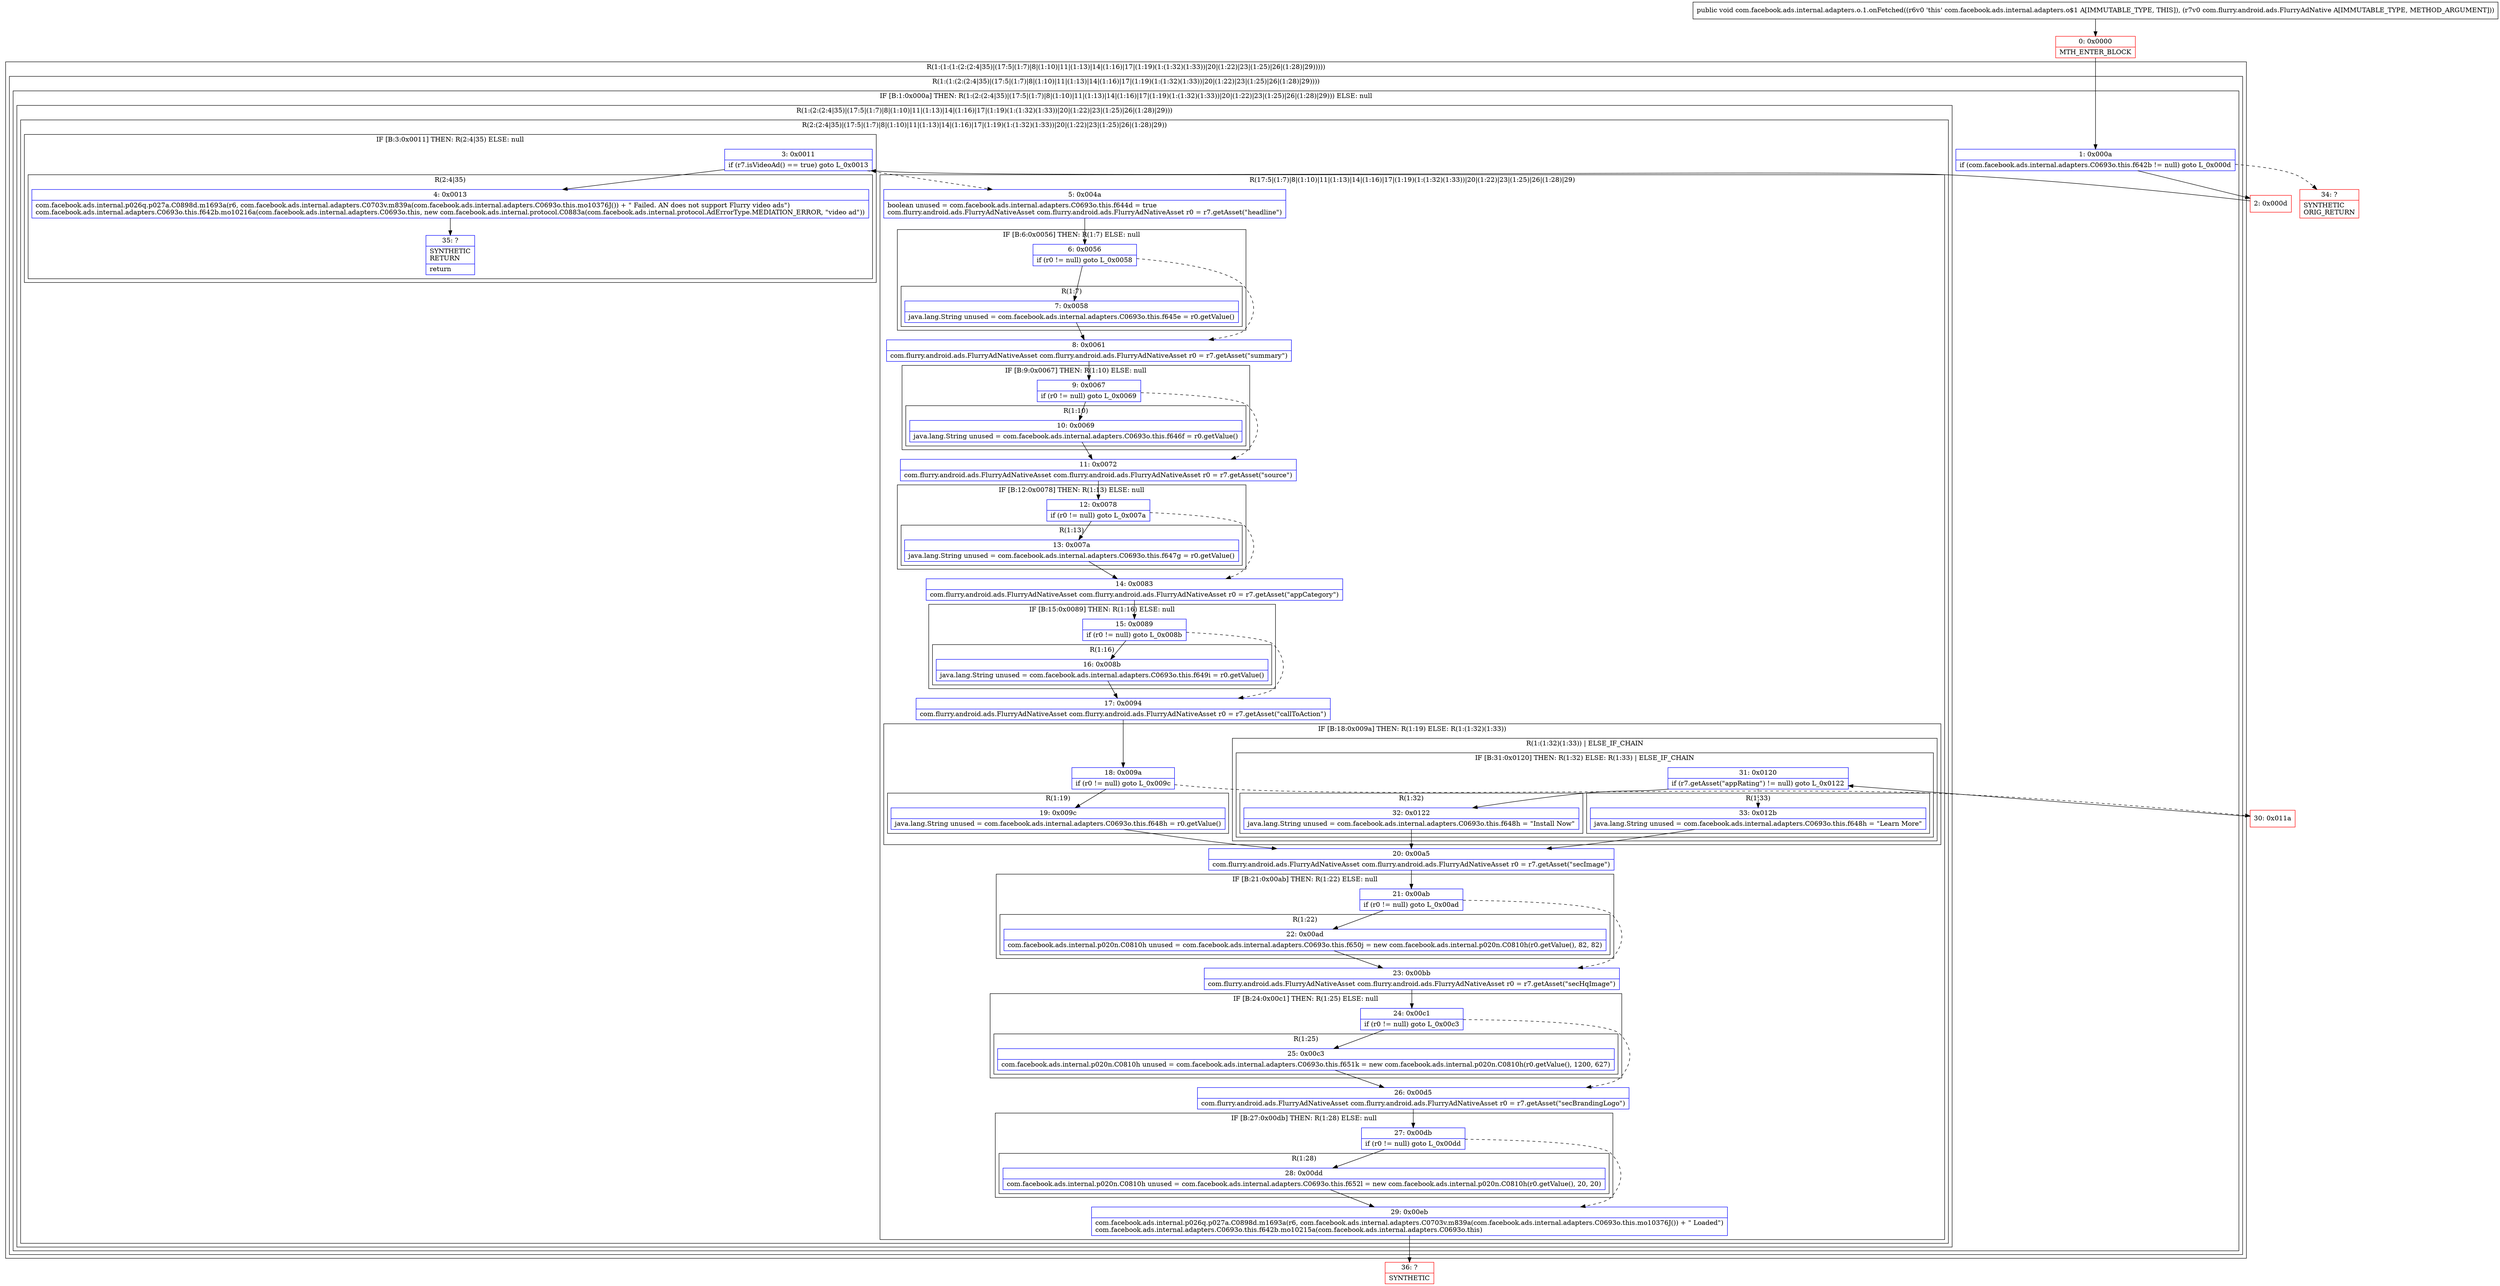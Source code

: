 digraph "CFG forcom.facebook.ads.internal.adapters.o.1.onFetched(Lcom\/flurry\/android\/ads\/FlurryAdNative;)V" {
subgraph cluster_Region_2091976503 {
label = "R(1:(1:(1:(2:(2:4|35)|(17:5|(1:7)|8|(1:10)|11|(1:13)|14|(1:16)|17|(1:19)(1:(1:32)(1:33))|20|(1:22)|23|(1:25)|26|(1:28)|29)))))";
node [shape=record,color=blue];
subgraph cluster_Region_1767389062 {
label = "R(1:(1:(2:(2:4|35)|(17:5|(1:7)|8|(1:10)|11|(1:13)|14|(1:16)|17|(1:19)(1:(1:32)(1:33))|20|(1:22)|23|(1:25)|26|(1:28)|29))))";
node [shape=record,color=blue];
subgraph cluster_IfRegion_1766742977 {
label = "IF [B:1:0x000a] THEN: R(1:(2:(2:4|35)|(17:5|(1:7)|8|(1:10)|11|(1:13)|14|(1:16)|17|(1:19)(1:(1:32)(1:33))|20|(1:22)|23|(1:25)|26|(1:28)|29))) ELSE: null";
node [shape=record,color=blue];
Node_1 [shape=record,label="{1\:\ 0x000a|if (com.facebook.ads.internal.adapters.C0693o.this.f642b != null) goto L_0x000d\l}"];
subgraph cluster_Region_657049519 {
label = "R(1:(2:(2:4|35)|(17:5|(1:7)|8|(1:10)|11|(1:13)|14|(1:16)|17|(1:19)(1:(1:32)(1:33))|20|(1:22)|23|(1:25)|26|(1:28)|29)))";
node [shape=record,color=blue];
subgraph cluster_Region_1398142146 {
label = "R(2:(2:4|35)|(17:5|(1:7)|8|(1:10)|11|(1:13)|14|(1:16)|17|(1:19)(1:(1:32)(1:33))|20|(1:22)|23|(1:25)|26|(1:28)|29))";
node [shape=record,color=blue];
subgraph cluster_IfRegion_2073627945 {
label = "IF [B:3:0x0011] THEN: R(2:4|35) ELSE: null";
node [shape=record,color=blue];
Node_3 [shape=record,label="{3\:\ 0x0011|if (r7.isVideoAd() == true) goto L_0x0013\l}"];
subgraph cluster_Region_1611846088 {
label = "R(2:4|35)";
node [shape=record,color=blue];
Node_4 [shape=record,label="{4\:\ 0x0013|com.facebook.ads.internal.p026q.p027a.C0898d.m1693a(r6, com.facebook.ads.internal.adapters.C0703v.m839a(com.facebook.ads.internal.adapters.C0693o.this.mo10376J()) + \" Failed. AN does not support Flurry video ads\")\lcom.facebook.ads.internal.adapters.C0693o.this.f642b.mo10216a(com.facebook.ads.internal.adapters.C0693o.this, new com.facebook.ads.internal.protocol.C0883a(com.facebook.ads.internal.protocol.AdErrorType.MEDIATION_ERROR, \"video ad\"))\l}"];
Node_35 [shape=record,label="{35\:\ ?|SYNTHETIC\lRETURN\l|return\l}"];
}
}
subgraph cluster_Region_42984400 {
label = "R(17:5|(1:7)|8|(1:10)|11|(1:13)|14|(1:16)|17|(1:19)(1:(1:32)(1:33))|20|(1:22)|23|(1:25)|26|(1:28)|29)";
node [shape=record,color=blue];
Node_5 [shape=record,label="{5\:\ 0x004a|boolean unused = com.facebook.ads.internal.adapters.C0693o.this.f644d = true\lcom.flurry.android.ads.FlurryAdNativeAsset com.flurry.android.ads.FlurryAdNativeAsset r0 = r7.getAsset(\"headline\")\l}"];
subgraph cluster_IfRegion_1312594875 {
label = "IF [B:6:0x0056] THEN: R(1:7) ELSE: null";
node [shape=record,color=blue];
Node_6 [shape=record,label="{6\:\ 0x0056|if (r0 != null) goto L_0x0058\l}"];
subgraph cluster_Region_2023476796 {
label = "R(1:7)";
node [shape=record,color=blue];
Node_7 [shape=record,label="{7\:\ 0x0058|java.lang.String unused = com.facebook.ads.internal.adapters.C0693o.this.f645e = r0.getValue()\l}"];
}
}
Node_8 [shape=record,label="{8\:\ 0x0061|com.flurry.android.ads.FlurryAdNativeAsset com.flurry.android.ads.FlurryAdNativeAsset r0 = r7.getAsset(\"summary\")\l}"];
subgraph cluster_IfRegion_1095876712 {
label = "IF [B:9:0x0067] THEN: R(1:10) ELSE: null";
node [shape=record,color=blue];
Node_9 [shape=record,label="{9\:\ 0x0067|if (r0 != null) goto L_0x0069\l}"];
subgraph cluster_Region_1019030257 {
label = "R(1:10)";
node [shape=record,color=blue];
Node_10 [shape=record,label="{10\:\ 0x0069|java.lang.String unused = com.facebook.ads.internal.adapters.C0693o.this.f646f = r0.getValue()\l}"];
}
}
Node_11 [shape=record,label="{11\:\ 0x0072|com.flurry.android.ads.FlurryAdNativeAsset com.flurry.android.ads.FlurryAdNativeAsset r0 = r7.getAsset(\"source\")\l}"];
subgraph cluster_IfRegion_376872862 {
label = "IF [B:12:0x0078] THEN: R(1:13) ELSE: null";
node [shape=record,color=blue];
Node_12 [shape=record,label="{12\:\ 0x0078|if (r0 != null) goto L_0x007a\l}"];
subgraph cluster_Region_809126210 {
label = "R(1:13)";
node [shape=record,color=blue];
Node_13 [shape=record,label="{13\:\ 0x007a|java.lang.String unused = com.facebook.ads.internal.adapters.C0693o.this.f647g = r0.getValue()\l}"];
}
}
Node_14 [shape=record,label="{14\:\ 0x0083|com.flurry.android.ads.FlurryAdNativeAsset com.flurry.android.ads.FlurryAdNativeAsset r0 = r7.getAsset(\"appCategory\")\l}"];
subgraph cluster_IfRegion_2133302701 {
label = "IF [B:15:0x0089] THEN: R(1:16) ELSE: null";
node [shape=record,color=blue];
Node_15 [shape=record,label="{15\:\ 0x0089|if (r0 != null) goto L_0x008b\l}"];
subgraph cluster_Region_714660378 {
label = "R(1:16)";
node [shape=record,color=blue];
Node_16 [shape=record,label="{16\:\ 0x008b|java.lang.String unused = com.facebook.ads.internal.adapters.C0693o.this.f649i = r0.getValue()\l}"];
}
}
Node_17 [shape=record,label="{17\:\ 0x0094|com.flurry.android.ads.FlurryAdNativeAsset com.flurry.android.ads.FlurryAdNativeAsset r0 = r7.getAsset(\"callToAction\")\l}"];
subgraph cluster_IfRegion_137378488 {
label = "IF [B:18:0x009a] THEN: R(1:19) ELSE: R(1:(1:32)(1:33))";
node [shape=record,color=blue];
Node_18 [shape=record,label="{18\:\ 0x009a|if (r0 != null) goto L_0x009c\l}"];
subgraph cluster_Region_1789006501 {
label = "R(1:19)";
node [shape=record,color=blue];
Node_19 [shape=record,label="{19\:\ 0x009c|java.lang.String unused = com.facebook.ads.internal.adapters.C0693o.this.f648h = r0.getValue()\l}"];
}
subgraph cluster_Region_158295770 {
label = "R(1:(1:32)(1:33)) | ELSE_IF_CHAIN\l";
node [shape=record,color=blue];
subgraph cluster_IfRegion_1977639121 {
label = "IF [B:31:0x0120] THEN: R(1:32) ELSE: R(1:33) | ELSE_IF_CHAIN\l";
node [shape=record,color=blue];
Node_31 [shape=record,label="{31\:\ 0x0120|if (r7.getAsset(\"appRating\") != null) goto L_0x0122\l}"];
subgraph cluster_Region_1176750849 {
label = "R(1:32)";
node [shape=record,color=blue];
Node_32 [shape=record,label="{32\:\ 0x0122|java.lang.String unused = com.facebook.ads.internal.adapters.C0693o.this.f648h = \"Install Now\"\l}"];
}
subgraph cluster_Region_818536092 {
label = "R(1:33)";
node [shape=record,color=blue];
Node_33 [shape=record,label="{33\:\ 0x012b|java.lang.String unused = com.facebook.ads.internal.adapters.C0693o.this.f648h = \"Learn More\"\l}"];
}
}
}
}
Node_20 [shape=record,label="{20\:\ 0x00a5|com.flurry.android.ads.FlurryAdNativeAsset com.flurry.android.ads.FlurryAdNativeAsset r0 = r7.getAsset(\"secImage\")\l}"];
subgraph cluster_IfRegion_690696361 {
label = "IF [B:21:0x00ab] THEN: R(1:22) ELSE: null";
node [shape=record,color=blue];
Node_21 [shape=record,label="{21\:\ 0x00ab|if (r0 != null) goto L_0x00ad\l}"];
subgraph cluster_Region_1167026076 {
label = "R(1:22)";
node [shape=record,color=blue];
Node_22 [shape=record,label="{22\:\ 0x00ad|com.facebook.ads.internal.p020n.C0810h unused = com.facebook.ads.internal.adapters.C0693o.this.f650j = new com.facebook.ads.internal.p020n.C0810h(r0.getValue(), 82, 82)\l}"];
}
}
Node_23 [shape=record,label="{23\:\ 0x00bb|com.flurry.android.ads.FlurryAdNativeAsset com.flurry.android.ads.FlurryAdNativeAsset r0 = r7.getAsset(\"secHqImage\")\l}"];
subgraph cluster_IfRegion_1289973871 {
label = "IF [B:24:0x00c1] THEN: R(1:25) ELSE: null";
node [shape=record,color=blue];
Node_24 [shape=record,label="{24\:\ 0x00c1|if (r0 != null) goto L_0x00c3\l}"];
subgraph cluster_Region_909010028 {
label = "R(1:25)";
node [shape=record,color=blue];
Node_25 [shape=record,label="{25\:\ 0x00c3|com.facebook.ads.internal.p020n.C0810h unused = com.facebook.ads.internal.adapters.C0693o.this.f651k = new com.facebook.ads.internal.p020n.C0810h(r0.getValue(), 1200, 627)\l}"];
}
}
Node_26 [shape=record,label="{26\:\ 0x00d5|com.flurry.android.ads.FlurryAdNativeAsset com.flurry.android.ads.FlurryAdNativeAsset r0 = r7.getAsset(\"secBrandingLogo\")\l}"];
subgraph cluster_IfRegion_1181791352 {
label = "IF [B:27:0x00db] THEN: R(1:28) ELSE: null";
node [shape=record,color=blue];
Node_27 [shape=record,label="{27\:\ 0x00db|if (r0 != null) goto L_0x00dd\l}"];
subgraph cluster_Region_2029885613 {
label = "R(1:28)";
node [shape=record,color=blue];
Node_28 [shape=record,label="{28\:\ 0x00dd|com.facebook.ads.internal.p020n.C0810h unused = com.facebook.ads.internal.adapters.C0693o.this.f652l = new com.facebook.ads.internal.p020n.C0810h(r0.getValue(), 20, 20)\l}"];
}
}
Node_29 [shape=record,label="{29\:\ 0x00eb|com.facebook.ads.internal.p026q.p027a.C0898d.m1693a(r6, com.facebook.ads.internal.adapters.C0703v.m839a(com.facebook.ads.internal.adapters.C0693o.this.mo10376J()) + \" Loaded\")\lcom.facebook.ads.internal.adapters.C0693o.this.f642b.mo10215a(com.facebook.ads.internal.adapters.C0693o.this)\l}"];
}
}
}
}
}
}
Node_0 [shape=record,color=red,label="{0\:\ 0x0000|MTH_ENTER_BLOCK\l}"];
Node_2 [shape=record,color=red,label="{2\:\ 0x000d}"];
Node_30 [shape=record,color=red,label="{30\:\ 0x011a}"];
Node_34 [shape=record,color=red,label="{34\:\ ?|SYNTHETIC\lORIG_RETURN\l}"];
Node_36 [shape=record,color=red,label="{36\:\ ?|SYNTHETIC\l}"];
MethodNode[shape=record,label="{public void com.facebook.ads.internal.adapters.o.1.onFetched((r6v0 'this' com.facebook.ads.internal.adapters.o$1 A[IMMUTABLE_TYPE, THIS]), (r7v0 com.flurry.android.ads.FlurryAdNative A[IMMUTABLE_TYPE, METHOD_ARGUMENT])) }"];
MethodNode -> Node_0;
Node_1 -> Node_2;
Node_1 -> Node_34[style=dashed];
Node_3 -> Node_4;
Node_3 -> Node_5[style=dashed];
Node_4 -> Node_35;
Node_5 -> Node_6;
Node_6 -> Node_7;
Node_6 -> Node_8[style=dashed];
Node_7 -> Node_8;
Node_8 -> Node_9;
Node_9 -> Node_10;
Node_9 -> Node_11[style=dashed];
Node_10 -> Node_11;
Node_11 -> Node_12;
Node_12 -> Node_13;
Node_12 -> Node_14[style=dashed];
Node_13 -> Node_14;
Node_14 -> Node_15;
Node_15 -> Node_16;
Node_15 -> Node_17[style=dashed];
Node_16 -> Node_17;
Node_17 -> Node_18;
Node_18 -> Node_19;
Node_18 -> Node_30[style=dashed];
Node_19 -> Node_20;
Node_31 -> Node_32;
Node_31 -> Node_33[style=dashed];
Node_32 -> Node_20;
Node_33 -> Node_20;
Node_20 -> Node_21;
Node_21 -> Node_22;
Node_21 -> Node_23[style=dashed];
Node_22 -> Node_23;
Node_23 -> Node_24;
Node_24 -> Node_25;
Node_24 -> Node_26[style=dashed];
Node_25 -> Node_26;
Node_26 -> Node_27;
Node_27 -> Node_28;
Node_27 -> Node_29[style=dashed];
Node_28 -> Node_29;
Node_29 -> Node_36;
Node_0 -> Node_1;
Node_2 -> Node_3;
Node_30 -> Node_31;
}

